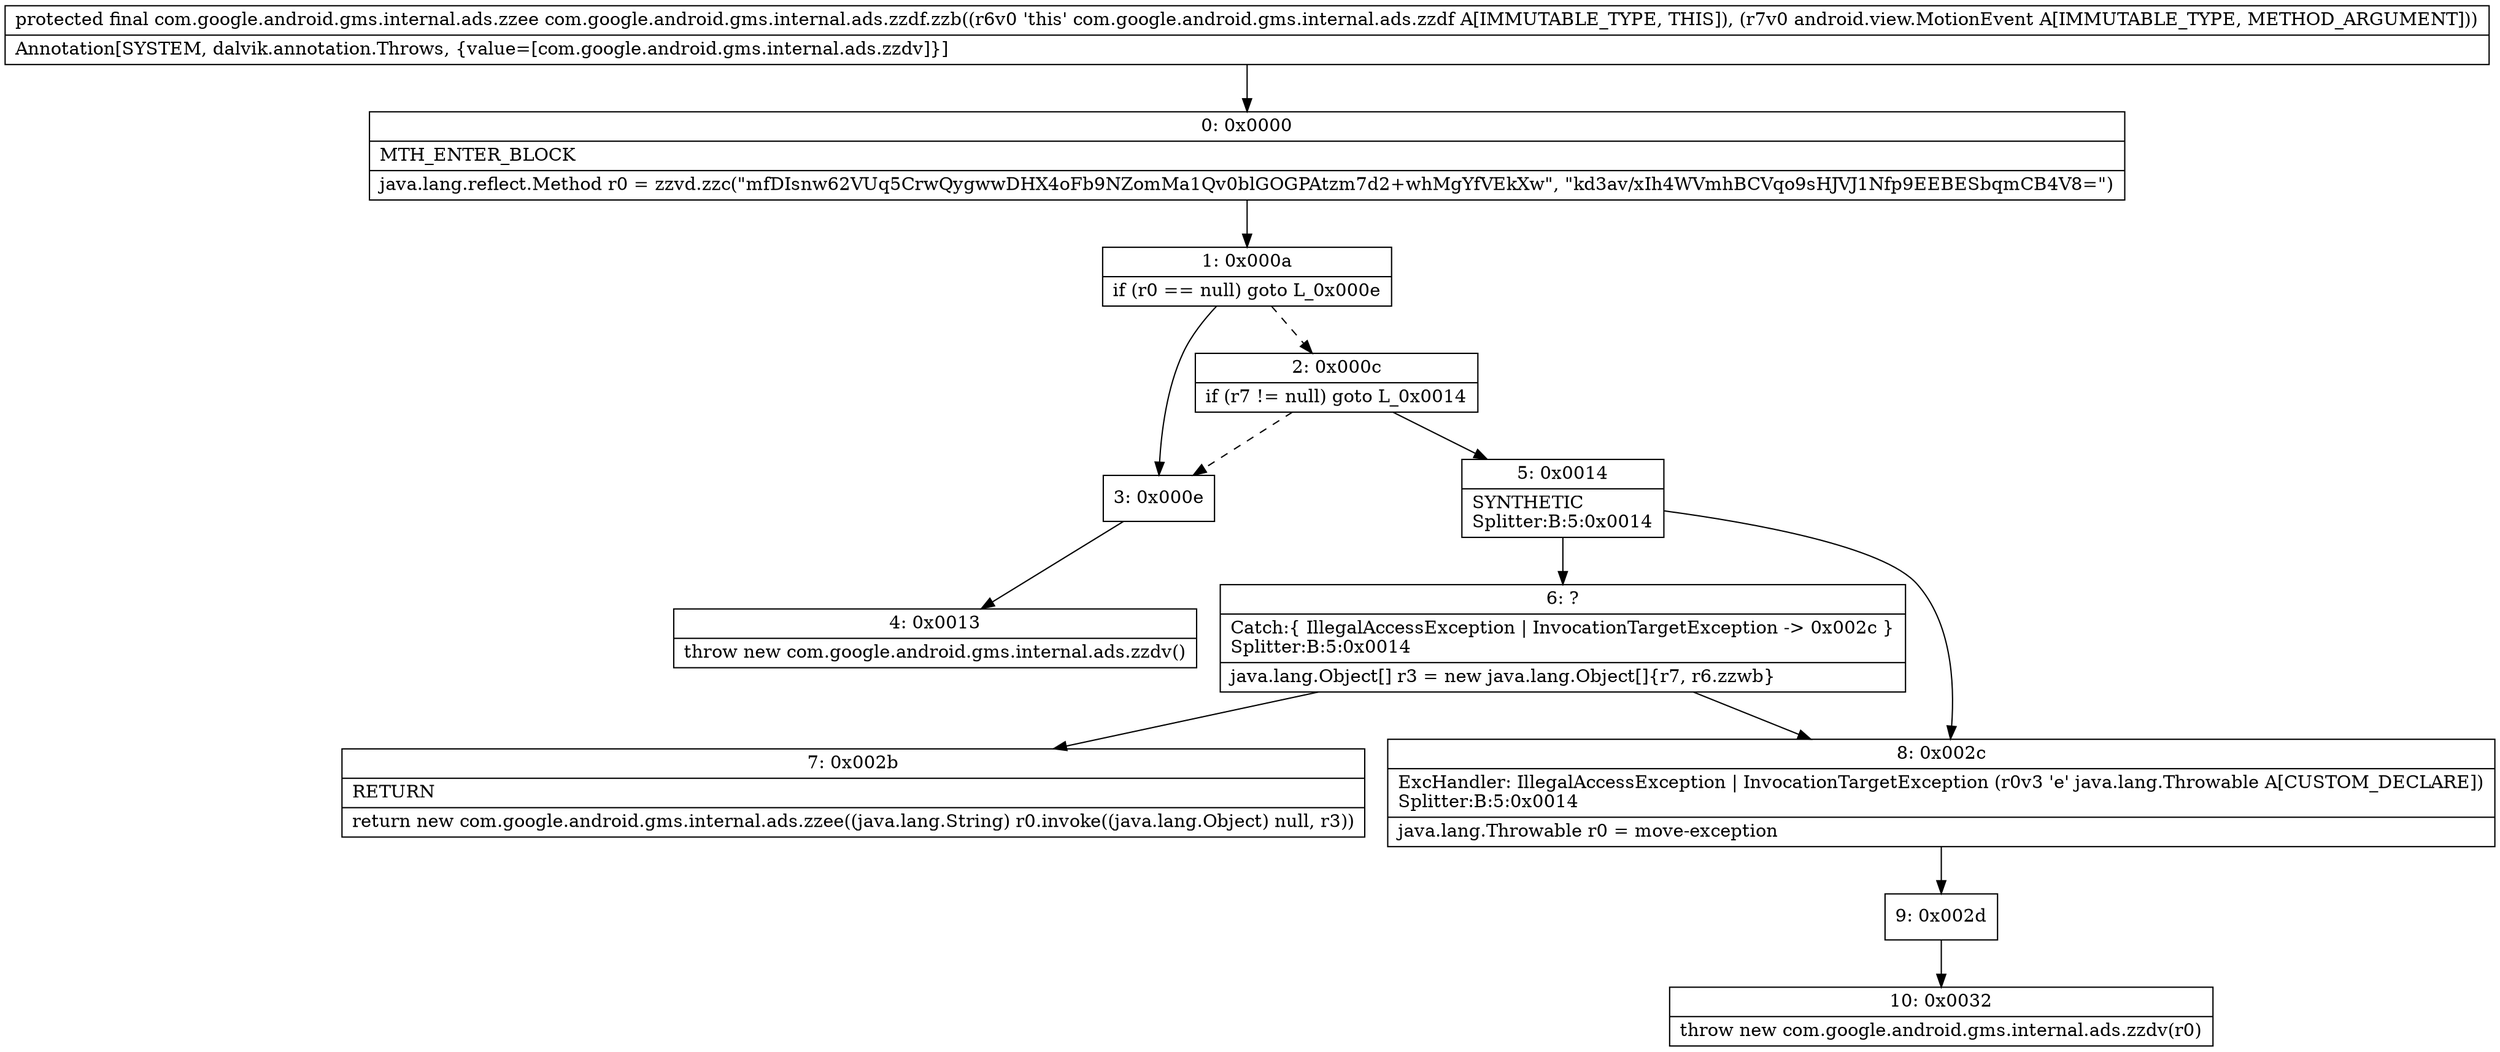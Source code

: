 digraph "CFG forcom.google.android.gms.internal.ads.zzdf.zzb(Landroid\/view\/MotionEvent;)Lcom\/google\/android\/gms\/internal\/ads\/zzee;" {
Node_0 [shape=record,label="{0\:\ 0x0000|MTH_ENTER_BLOCK\l|java.lang.reflect.Method r0 = zzvd.zzc(\"mfDIsnw62VUq5CrwQygwwDHX4oFb9NZomMa1Qv0blGOGPAtzm7d2+whMgYfVEkXw\", \"kd3av\/xIh4WVmhBCVqo9sHJVJ1Nfp9EEBESbqmCB4V8=\")\l}"];
Node_1 [shape=record,label="{1\:\ 0x000a|if (r0 == null) goto L_0x000e\l}"];
Node_2 [shape=record,label="{2\:\ 0x000c|if (r7 != null) goto L_0x0014\l}"];
Node_3 [shape=record,label="{3\:\ 0x000e}"];
Node_4 [shape=record,label="{4\:\ 0x0013|throw new com.google.android.gms.internal.ads.zzdv()\l}"];
Node_5 [shape=record,label="{5\:\ 0x0014|SYNTHETIC\lSplitter:B:5:0x0014\l}"];
Node_6 [shape=record,label="{6\:\ ?|Catch:\{ IllegalAccessException \| InvocationTargetException \-\> 0x002c \}\lSplitter:B:5:0x0014\l|java.lang.Object[] r3 = new java.lang.Object[]\{r7, r6.zzwb\}\l}"];
Node_7 [shape=record,label="{7\:\ 0x002b|RETURN\l|return new com.google.android.gms.internal.ads.zzee((java.lang.String) r0.invoke((java.lang.Object) null, r3))\l}"];
Node_8 [shape=record,label="{8\:\ 0x002c|ExcHandler: IllegalAccessException \| InvocationTargetException (r0v3 'e' java.lang.Throwable A[CUSTOM_DECLARE])\lSplitter:B:5:0x0014\l|java.lang.Throwable r0 = move\-exception\l}"];
Node_9 [shape=record,label="{9\:\ 0x002d}"];
Node_10 [shape=record,label="{10\:\ 0x0032|throw new com.google.android.gms.internal.ads.zzdv(r0)\l}"];
MethodNode[shape=record,label="{protected final com.google.android.gms.internal.ads.zzee com.google.android.gms.internal.ads.zzdf.zzb((r6v0 'this' com.google.android.gms.internal.ads.zzdf A[IMMUTABLE_TYPE, THIS]), (r7v0 android.view.MotionEvent A[IMMUTABLE_TYPE, METHOD_ARGUMENT]))  | Annotation[SYSTEM, dalvik.annotation.Throws, \{value=[com.google.android.gms.internal.ads.zzdv]\}]\l}"];
MethodNode -> Node_0;
Node_0 -> Node_1;
Node_1 -> Node_2[style=dashed];
Node_1 -> Node_3;
Node_2 -> Node_3[style=dashed];
Node_2 -> Node_5;
Node_3 -> Node_4;
Node_5 -> Node_6;
Node_5 -> Node_8;
Node_6 -> Node_7;
Node_6 -> Node_8;
Node_8 -> Node_9;
Node_9 -> Node_10;
}

